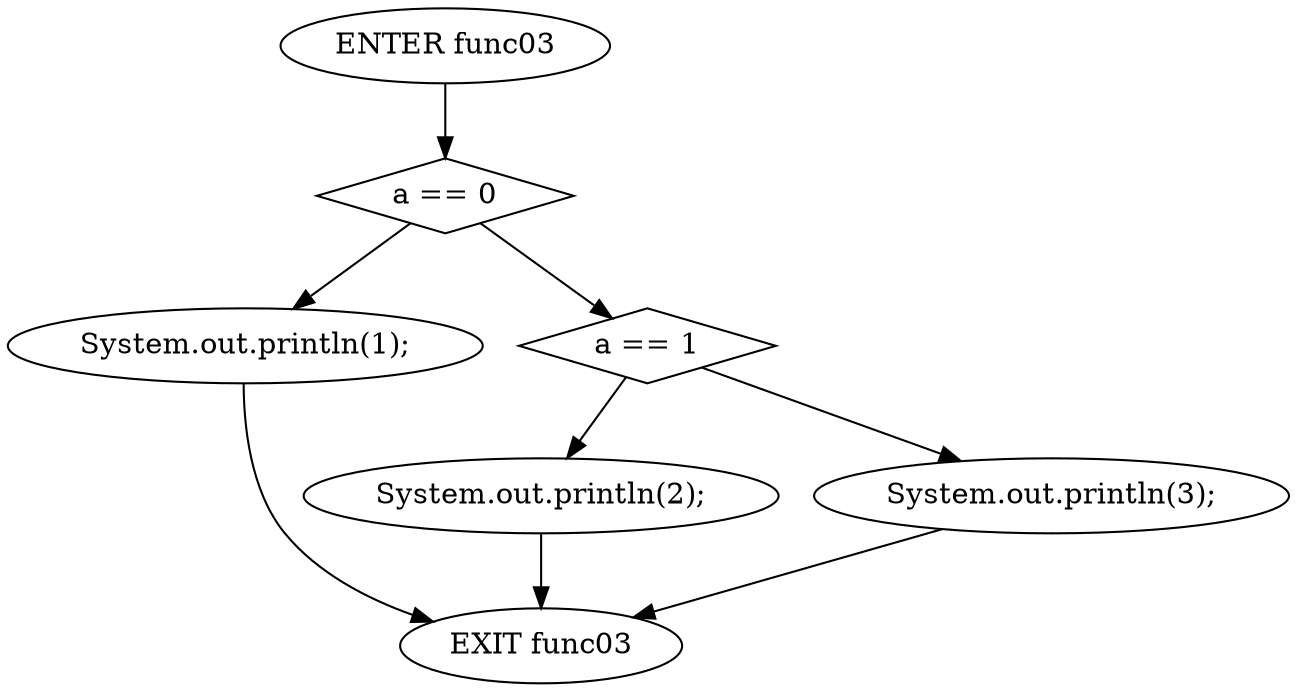 digraph G {
  0 [ label="ENTER func03" ];
  1 [ label="EXIT func03" ];
  2 [ shape="diamond" label="a == 0" ];
  3 [ label="System.out.println(1);" ];
  4 [ shape="diamond" label="a == 1" ];
  5 [ label="System.out.println(2);" ];
  6 [ label="System.out.println(3);" ];
  0 -> 2;
  2 -> 3;
  2 -> 4;
  4 -> 5;
  4 -> 6;
  6 -> 1;
  5 -> 1;
  3 -> 1;
}
